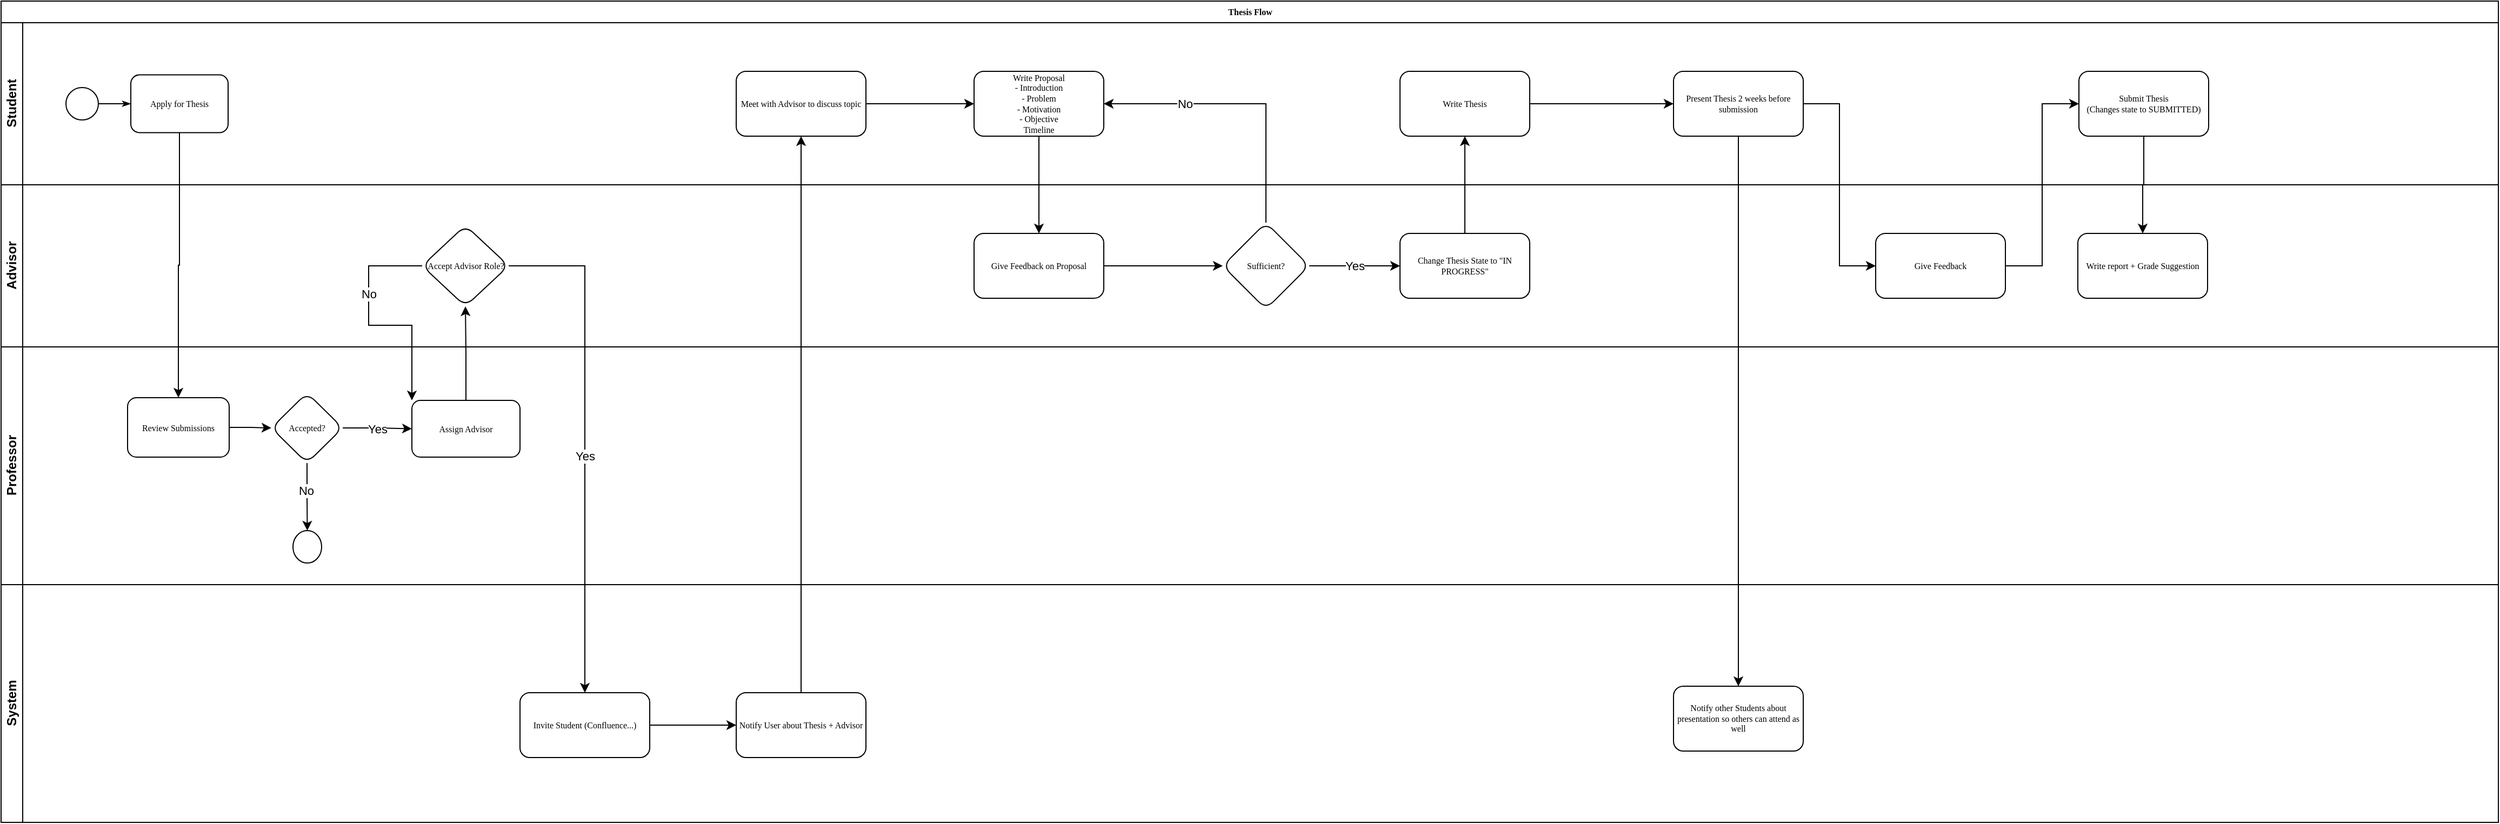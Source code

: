 <mxfile version="24.6.3" type="github">
  <diagram name="Page-1" id="c7488fd3-1785-93aa-aadb-54a6760d102a">
    <mxGraphModel dx="1811" dy="912" grid="1" gridSize="10" guides="1" tooltips="1" connect="1" arrows="1" fold="1" page="1" pageScale="1" pageWidth="1100" pageHeight="850" background="none" math="0" shadow="0">
      <root>
        <mxCell id="0" />
        <mxCell id="1" parent="0" />
        <mxCell id="2b4e8129b02d487f-1" value="Thesis Flow" style="swimlane;html=1;childLayout=stackLayout;horizontal=1;startSize=20;horizontalStack=0;rounded=0;shadow=0;labelBackgroundColor=none;strokeWidth=1;fontFamily=Verdana;fontSize=8;align=center;" parent="1" vertex="1">
          <mxGeometry x="43" y="46" width="2310" height="760" as="geometry" />
        </mxCell>
        <mxCell id="2b4e8129b02d487f-2" value="Student" style="swimlane;html=1;startSize=20;horizontal=0;" parent="2b4e8129b02d487f-1" vertex="1">
          <mxGeometry y="20" width="2310" height="150" as="geometry" />
        </mxCell>
        <mxCell id="2b4e8129b02d487f-18" style="edgeStyle=orthogonalEdgeStyle;rounded=0;html=1;labelBackgroundColor=none;startArrow=none;startFill=0;startSize=5;endArrow=classicThin;endFill=1;endSize=5;jettySize=auto;orthogonalLoop=1;strokeWidth=1;fontFamily=Verdana;fontSize=8" parent="2b4e8129b02d487f-2" source="2b4e8129b02d487f-5" target="2b4e8129b02d487f-6" edge="1">
          <mxGeometry relative="1" as="geometry" />
        </mxCell>
        <mxCell id="2b4e8129b02d487f-5" value="" style="ellipse;whiteSpace=wrap;html=1;rounded=0;shadow=0;labelBackgroundColor=none;strokeWidth=1;fontFamily=Verdana;fontSize=8;align=center;" parent="2b4e8129b02d487f-2" vertex="1">
          <mxGeometry x="60" y="60" width="30" height="30" as="geometry" />
        </mxCell>
        <mxCell id="2b4e8129b02d487f-6" value="Apply for Thesis" style="rounded=1;whiteSpace=wrap;html=1;shadow=0;labelBackgroundColor=none;strokeWidth=1;fontFamily=Verdana;fontSize=8;align=center;" parent="2b4e8129b02d487f-2" vertex="1">
          <mxGeometry x="120" y="48.25" width="90" height="53.5" as="geometry" />
        </mxCell>
        <mxCell id="wLagZGArtr6KGIQW5PzV-46" value="" style="edgeStyle=orthogonalEdgeStyle;rounded=0;orthogonalLoop=1;jettySize=auto;html=1;" edge="1" parent="2b4e8129b02d487f-2" source="wLagZGArtr6KGIQW5PzV-41" target="wLagZGArtr6KGIQW5PzV-45">
          <mxGeometry relative="1" as="geometry" />
        </mxCell>
        <mxCell id="wLagZGArtr6KGIQW5PzV-41" value="Meet with Advisor to discuss topic" style="whiteSpace=wrap;html=1;fontSize=8;fontFamily=Verdana;rounded=1;shadow=0;labelBackgroundColor=none;strokeWidth=1;" vertex="1" parent="2b4e8129b02d487f-2">
          <mxGeometry x="680" y="45" width="120" height="60" as="geometry" />
        </mxCell>
        <mxCell id="wLagZGArtr6KGIQW5PzV-42" value="" style="edgeStyle=orthogonalEdgeStyle;rounded=0;orthogonalLoop=1;jettySize=auto;html=1;" edge="1" parent="2b4e8129b02d487f-2" source="wLagZGArtr6KGIQW5PzV-38" target="wLagZGArtr6KGIQW5PzV-41">
          <mxGeometry relative="1" as="geometry">
            <Array as="points">
              <mxPoint x="740" y="230" />
              <mxPoint x="740" y="230" />
            </Array>
          </mxGeometry>
        </mxCell>
        <mxCell id="wLagZGArtr6KGIQW5PzV-45" value="Write Proposal&lt;div&gt;- Introduction&lt;/div&gt;&lt;div&gt;- Problem&lt;/div&gt;&lt;div&gt;- Motivation&lt;/div&gt;&lt;div&gt;- Objective&lt;/div&gt;&lt;div&gt;Timeline&lt;/div&gt;" style="whiteSpace=wrap;html=1;fontSize=8;fontFamily=Verdana;rounded=1;shadow=0;labelBackgroundColor=none;strokeWidth=1;" vertex="1" parent="2b4e8129b02d487f-2">
          <mxGeometry x="900" y="45" width="120" height="60" as="geometry" />
        </mxCell>
        <mxCell id="wLagZGArtr6KGIQW5PzV-60" value="" style="edgeStyle=orthogonalEdgeStyle;rounded=0;orthogonalLoop=1;jettySize=auto;html=1;" edge="1" parent="2b4e8129b02d487f-2" source="wLagZGArtr6KGIQW5PzV-57" target="wLagZGArtr6KGIQW5PzV-59">
          <mxGeometry relative="1" as="geometry" />
        </mxCell>
        <mxCell id="wLagZGArtr6KGIQW5PzV-57" value="Write Thesis" style="whiteSpace=wrap;html=1;fontSize=8;fontFamily=Verdana;rounded=1;shadow=0;labelBackgroundColor=none;strokeWidth=1;" vertex="1" parent="2b4e8129b02d487f-2">
          <mxGeometry x="1294" y="45" width="120" height="60" as="geometry" />
        </mxCell>
        <mxCell id="wLagZGArtr6KGIQW5PzV-59" value="Present Thesis 2 weeks before submission" style="whiteSpace=wrap;html=1;fontSize=8;fontFamily=Verdana;rounded=1;shadow=0;labelBackgroundColor=none;strokeWidth=1;" vertex="1" parent="2b4e8129b02d487f-2">
          <mxGeometry x="1547" y="45" width="120" height="60" as="geometry" />
        </mxCell>
        <mxCell id="wLagZGArtr6KGIQW5PzV-63" value="Submit Thesis&lt;div&gt;(Changes state to SUBMITTED)&lt;/div&gt;" style="whiteSpace=wrap;html=1;fontSize=8;fontFamily=Verdana;rounded=1;shadow=0;labelBackgroundColor=none;strokeWidth=1;" vertex="1" parent="2b4e8129b02d487f-2">
          <mxGeometry x="1922" y="45" width="120" height="60" as="geometry" />
        </mxCell>
        <mxCell id="2b4e8129b02d487f-3" value="Advisor" style="swimlane;html=1;startSize=20;horizontal=0;" parent="2b4e8129b02d487f-1" vertex="1">
          <mxGeometry y="170" width="2310" height="150" as="geometry" />
        </mxCell>
        <mxCell id="wLagZGArtr6KGIQW5PzV-22" value="Accept Advisor Role?" style="rhombus;whiteSpace=wrap;html=1;fontSize=8;fontFamily=Verdana;rounded=1;shadow=0;labelBackgroundColor=none;strokeWidth=1;" vertex="1" parent="2b4e8129b02d487f-3">
          <mxGeometry x="389.5" y="37.5" width="80" height="75" as="geometry" />
        </mxCell>
        <mxCell id="wLagZGArtr6KGIQW5PzV-51" value="" style="edgeStyle=orthogonalEdgeStyle;rounded=0;orthogonalLoop=1;jettySize=auto;html=1;" edge="1" parent="2b4e8129b02d487f-3" source="wLagZGArtr6KGIQW5PzV-48" target="wLagZGArtr6KGIQW5PzV-50">
          <mxGeometry relative="1" as="geometry" />
        </mxCell>
        <mxCell id="wLagZGArtr6KGIQW5PzV-48" value="Give Feedback on Proposal" style="whiteSpace=wrap;html=1;fontSize=8;fontFamily=Verdana;rounded=1;shadow=0;labelBackgroundColor=none;strokeWidth=1;" vertex="1" parent="2b4e8129b02d487f-3">
          <mxGeometry x="900" y="45" width="120" height="60" as="geometry" />
        </mxCell>
        <mxCell id="wLagZGArtr6KGIQW5PzV-56" value="Yes" style="edgeStyle=orthogonalEdgeStyle;rounded=0;orthogonalLoop=1;jettySize=auto;html=1;" edge="1" parent="2b4e8129b02d487f-3" source="wLagZGArtr6KGIQW5PzV-50" target="wLagZGArtr6KGIQW5PzV-55">
          <mxGeometry relative="1" as="geometry" />
        </mxCell>
        <mxCell id="wLagZGArtr6KGIQW5PzV-50" value="Sufficient?" style="rhombus;whiteSpace=wrap;html=1;fontSize=8;fontFamily=Verdana;rounded=1;shadow=0;labelBackgroundColor=none;strokeWidth=1;" vertex="1" parent="2b4e8129b02d487f-3">
          <mxGeometry x="1130" y="35" width="80" height="80" as="geometry" />
        </mxCell>
        <mxCell id="wLagZGArtr6KGIQW5PzV-55" value="Change Thesis State to &quot;IN PROGRESS&quot;" style="whiteSpace=wrap;html=1;fontSize=8;fontFamily=Verdana;rounded=1;shadow=0;labelBackgroundColor=none;strokeWidth=1;" vertex="1" parent="2b4e8129b02d487f-3">
          <mxGeometry x="1294" y="45" width="120" height="60" as="geometry" />
        </mxCell>
        <mxCell id="wLagZGArtr6KGIQW5PzV-65" value="Write report + Grade Suggestion" style="whiteSpace=wrap;html=1;fontSize=8;fontFamily=Verdana;rounded=1;shadow=0;labelBackgroundColor=none;strokeWidth=1;" vertex="1" parent="2b4e8129b02d487f-3">
          <mxGeometry x="1921" y="45" width="120" height="60" as="geometry" />
        </mxCell>
        <mxCell id="wLagZGArtr6KGIQW5PzV-67" value="Give Feedback" style="whiteSpace=wrap;html=1;fontSize=8;fontFamily=Verdana;rounded=1;shadow=0;labelBackgroundColor=none;strokeWidth=1;" vertex="1" parent="2b4e8129b02d487f-3">
          <mxGeometry x="1734" y="45" width="120" height="60" as="geometry" />
        </mxCell>
        <mxCell id="2b4e8129b02d487f-4" value="Professor" style="swimlane;html=1;startSize=20;horizontal=0;" parent="2b4e8129b02d487f-1" vertex="1">
          <mxGeometry y="320" width="2310" height="220" as="geometry" />
        </mxCell>
        <mxCell id="wLagZGArtr6KGIQW5PzV-16" value="" style="edgeStyle=orthogonalEdgeStyle;rounded=0;orthogonalLoop=1;jettySize=auto;html=1;" edge="1" parent="2b4e8129b02d487f-4" source="wLagZGArtr6KGIQW5PzV-13" target="wLagZGArtr6KGIQW5PzV-15">
          <mxGeometry relative="1" as="geometry" />
        </mxCell>
        <mxCell id="wLagZGArtr6KGIQW5PzV-13" value="Review Submissions" style="whiteSpace=wrap;html=1;fontSize=8;fontFamily=Verdana;rounded=1;shadow=0;labelBackgroundColor=none;strokeWidth=1;" vertex="1" parent="2b4e8129b02d487f-4">
          <mxGeometry x="117" y="47" width="94" height="55" as="geometry" />
        </mxCell>
        <mxCell id="wLagZGArtr6KGIQW5PzV-18" value="" style="edgeStyle=orthogonalEdgeStyle;rounded=0;orthogonalLoop=1;jettySize=auto;html=1;" edge="1" parent="2b4e8129b02d487f-4" source="wLagZGArtr6KGIQW5PzV-15" target="wLagZGArtr6KGIQW5PzV-17">
          <mxGeometry relative="1" as="geometry" />
        </mxCell>
        <mxCell id="wLagZGArtr6KGIQW5PzV-19" value="No" style="edgeLabel;html=1;align=center;verticalAlign=middle;resizable=0;points=[];" vertex="1" connectable="0" parent="wLagZGArtr6KGIQW5PzV-18">
          <mxGeometry x="-0.209" y="-1" relative="1" as="geometry">
            <mxPoint as="offset" />
          </mxGeometry>
        </mxCell>
        <mxCell id="wLagZGArtr6KGIQW5PzV-21" value="Yes" style="edgeStyle=orthogonalEdgeStyle;rounded=0;orthogonalLoop=1;jettySize=auto;html=1;" edge="1" parent="2b4e8129b02d487f-4" source="wLagZGArtr6KGIQW5PzV-15" target="wLagZGArtr6KGIQW5PzV-20">
          <mxGeometry relative="1" as="geometry" />
        </mxCell>
        <mxCell id="wLagZGArtr6KGIQW5PzV-15" value="Accepted?" style="rhombus;whiteSpace=wrap;html=1;fontSize=8;fontFamily=Verdana;rounded=1;shadow=0;labelBackgroundColor=none;strokeWidth=1;" vertex="1" parent="2b4e8129b02d487f-4">
          <mxGeometry x="250" y="42.5" width="66" height="65" as="geometry" />
        </mxCell>
        <mxCell id="wLagZGArtr6KGIQW5PzV-17" value="" style="ellipse;whiteSpace=wrap;html=1;fontSize=8;fontFamily=Verdana;rounded=1;shadow=0;labelBackgroundColor=none;strokeWidth=1;" vertex="1" parent="2b4e8129b02d487f-4">
          <mxGeometry x="270" y="170" width="26.5" height="30" as="geometry" />
        </mxCell>
        <mxCell id="wLagZGArtr6KGIQW5PzV-20" value="Assign Advisor" style="whiteSpace=wrap;html=1;fontSize=8;fontFamily=Verdana;rounded=1;shadow=0;labelBackgroundColor=none;strokeWidth=1;" vertex="1" parent="2b4e8129b02d487f-4">
          <mxGeometry x="380" y="49.5" width="100" height="52.5" as="geometry" />
        </mxCell>
        <mxCell id="wLagZGArtr6KGIQW5PzV-26" value="System" style="swimlane;html=1;startSize=20;horizontal=0;" vertex="1" parent="2b4e8129b02d487f-1">
          <mxGeometry y="540" width="2310" height="220" as="geometry" />
        </mxCell>
        <mxCell id="wLagZGArtr6KGIQW5PzV-39" value="" style="edgeStyle=orthogonalEdgeStyle;rounded=0;orthogonalLoop=1;jettySize=auto;html=1;" edge="1" parent="wLagZGArtr6KGIQW5PzV-26" source="wLagZGArtr6KGIQW5PzV-36" target="wLagZGArtr6KGIQW5PzV-38">
          <mxGeometry relative="1" as="geometry" />
        </mxCell>
        <mxCell id="wLagZGArtr6KGIQW5PzV-36" value="Invite Student (Confluence...)" style="whiteSpace=wrap;html=1;fontSize=8;fontFamily=Verdana;rounded=1;shadow=0;labelBackgroundColor=none;strokeWidth=1;" vertex="1" parent="wLagZGArtr6KGIQW5PzV-26">
          <mxGeometry x="480" y="100" width="120" height="60" as="geometry" />
        </mxCell>
        <mxCell id="wLagZGArtr6KGIQW5PzV-38" value="Notify User about Thesis + Advisor" style="whiteSpace=wrap;html=1;fontSize=8;fontFamily=Verdana;rounded=1;shadow=0;labelBackgroundColor=none;strokeWidth=1;" vertex="1" parent="wLagZGArtr6KGIQW5PzV-26">
          <mxGeometry x="680" y="100" width="120" height="60" as="geometry" />
        </mxCell>
        <mxCell id="wLagZGArtr6KGIQW5PzV-61" value="Notify other Students about presentation so others can attend as well" style="whiteSpace=wrap;html=1;fontSize=8;fontFamily=Verdana;rounded=1;shadow=0;labelBackgroundColor=none;strokeWidth=1;" vertex="1" parent="wLagZGArtr6KGIQW5PzV-26">
          <mxGeometry x="1547" y="94" width="120" height="60" as="geometry" />
        </mxCell>
        <mxCell id="wLagZGArtr6KGIQW5PzV-23" value="" style="edgeStyle=orthogonalEdgeStyle;rounded=0;orthogonalLoop=1;jettySize=auto;html=1;" edge="1" parent="2b4e8129b02d487f-1" source="wLagZGArtr6KGIQW5PzV-20" target="wLagZGArtr6KGIQW5PzV-22">
          <mxGeometry relative="1" as="geometry" />
        </mxCell>
        <mxCell id="wLagZGArtr6KGIQW5PzV-24" style="edgeStyle=orthogonalEdgeStyle;rounded=0;orthogonalLoop=1;jettySize=auto;html=1;" edge="1" parent="2b4e8129b02d487f-1" source="wLagZGArtr6KGIQW5PzV-22" target="wLagZGArtr6KGIQW5PzV-20">
          <mxGeometry relative="1" as="geometry">
            <Array as="points">
              <mxPoint x="340" y="245" />
              <mxPoint x="340" y="300" />
              <mxPoint x="380" y="300" />
            </Array>
          </mxGeometry>
        </mxCell>
        <mxCell id="wLagZGArtr6KGIQW5PzV-25" value="No" style="edgeLabel;html=1;align=center;verticalAlign=middle;resizable=0;points=[];" vertex="1" connectable="0" parent="wLagZGArtr6KGIQW5PzV-24">
          <mxGeometry x="-0.137" relative="1" as="geometry">
            <mxPoint y="-17" as="offset" />
          </mxGeometry>
        </mxCell>
        <mxCell id="wLagZGArtr6KGIQW5PzV-37" value="" style="edgeStyle=orthogonalEdgeStyle;rounded=0;orthogonalLoop=1;jettySize=auto;html=1;" edge="1" parent="2b4e8129b02d487f-1" source="wLagZGArtr6KGIQW5PzV-22" target="wLagZGArtr6KGIQW5PzV-36">
          <mxGeometry relative="1" as="geometry" />
        </mxCell>
        <mxCell id="wLagZGArtr6KGIQW5PzV-47" value="Yes" style="edgeLabel;html=1;align=center;verticalAlign=middle;resizable=0;points=[];" vertex="1" connectable="0" parent="wLagZGArtr6KGIQW5PzV-37">
          <mxGeometry x="0.06" relative="1" as="geometry">
            <mxPoint as="offset" />
          </mxGeometry>
        </mxCell>
        <mxCell id="wLagZGArtr6KGIQW5PzV-44" style="edgeStyle=orthogonalEdgeStyle;rounded=0;orthogonalLoop=1;jettySize=auto;html=1;exitX=0.5;exitY=1;exitDx=0;exitDy=0;entryX=0.5;entryY=0;entryDx=0;entryDy=0;" edge="1" parent="2b4e8129b02d487f-1" source="2b4e8129b02d487f-6" target="wLagZGArtr6KGIQW5PzV-13">
          <mxGeometry relative="1" as="geometry" />
        </mxCell>
        <mxCell id="wLagZGArtr6KGIQW5PzV-49" value="" style="edgeStyle=orthogonalEdgeStyle;rounded=0;orthogonalLoop=1;jettySize=auto;html=1;" edge="1" parent="2b4e8129b02d487f-1" source="wLagZGArtr6KGIQW5PzV-45" target="wLagZGArtr6KGIQW5PzV-48">
          <mxGeometry relative="1" as="geometry" />
        </mxCell>
        <mxCell id="wLagZGArtr6KGIQW5PzV-52" style="edgeStyle=orthogonalEdgeStyle;rounded=0;orthogonalLoop=1;jettySize=auto;html=1;exitX=0.5;exitY=0;exitDx=0;exitDy=0;entryX=1;entryY=0.5;entryDx=0;entryDy=0;" edge="1" parent="2b4e8129b02d487f-1" source="wLagZGArtr6KGIQW5PzV-50" target="wLagZGArtr6KGIQW5PzV-45">
          <mxGeometry relative="1" as="geometry" />
        </mxCell>
        <mxCell id="wLagZGArtr6KGIQW5PzV-54" value="No" style="edgeLabel;html=1;align=center;verticalAlign=middle;resizable=0;points=[];" vertex="1" connectable="0" parent="wLagZGArtr6KGIQW5PzV-52">
          <mxGeometry x="0.425" relative="1" as="geometry">
            <mxPoint as="offset" />
          </mxGeometry>
        </mxCell>
        <mxCell id="wLagZGArtr6KGIQW5PzV-58" value="" style="edgeStyle=orthogonalEdgeStyle;rounded=0;orthogonalLoop=1;jettySize=auto;html=1;" edge="1" parent="2b4e8129b02d487f-1" source="wLagZGArtr6KGIQW5PzV-55" target="wLagZGArtr6KGIQW5PzV-57">
          <mxGeometry relative="1" as="geometry" />
        </mxCell>
        <mxCell id="wLagZGArtr6KGIQW5PzV-62" value="" style="edgeStyle=orthogonalEdgeStyle;rounded=0;orthogonalLoop=1;jettySize=auto;html=1;" edge="1" parent="2b4e8129b02d487f-1" source="wLagZGArtr6KGIQW5PzV-59" target="wLagZGArtr6KGIQW5PzV-61">
          <mxGeometry relative="1" as="geometry" />
        </mxCell>
        <mxCell id="wLagZGArtr6KGIQW5PzV-66" value="" style="edgeStyle=orthogonalEdgeStyle;rounded=0;orthogonalLoop=1;jettySize=auto;html=1;" edge="1" parent="2b4e8129b02d487f-1" source="wLagZGArtr6KGIQW5PzV-63" target="wLagZGArtr6KGIQW5PzV-65">
          <mxGeometry relative="1" as="geometry" />
        </mxCell>
        <mxCell id="wLagZGArtr6KGIQW5PzV-69" style="edgeStyle=orthogonalEdgeStyle;rounded=0;orthogonalLoop=1;jettySize=auto;html=1;exitX=1;exitY=0.5;exitDx=0;exitDy=0;entryX=0;entryY=0.5;entryDx=0;entryDy=0;" edge="1" parent="2b4e8129b02d487f-1" source="wLagZGArtr6KGIQW5PzV-67" target="wLagZGArtr6KGIQW5PzV-63">
          <mxGeometry relative="1" as="geometry" />
        </mxCell>
        <mxCell id="wLagZGArtr6KGIQW5PzV-70" style="edgeStyle=orthogonalEdgeStyle;rounded=0;orthogonalLoop=1;jettySize=auto;html=1;exitX=1;exitY=0.5;exitDx=0;exitDy=0;entryX=0;entryY=0.5;entryDx=0;entryDy=0;" edge="1" parent="2b4e8129b02d487f-1" source="wLagZGArtr6KGIQW5PzV-59" target="wLagZGArtr6KGIQW5PzV-67">
          <mxGeometry relative="1" as="geometry" />
        </mxCell>
      </root>
    </mxGraphModel>
  </diagram>
</mxfile>
